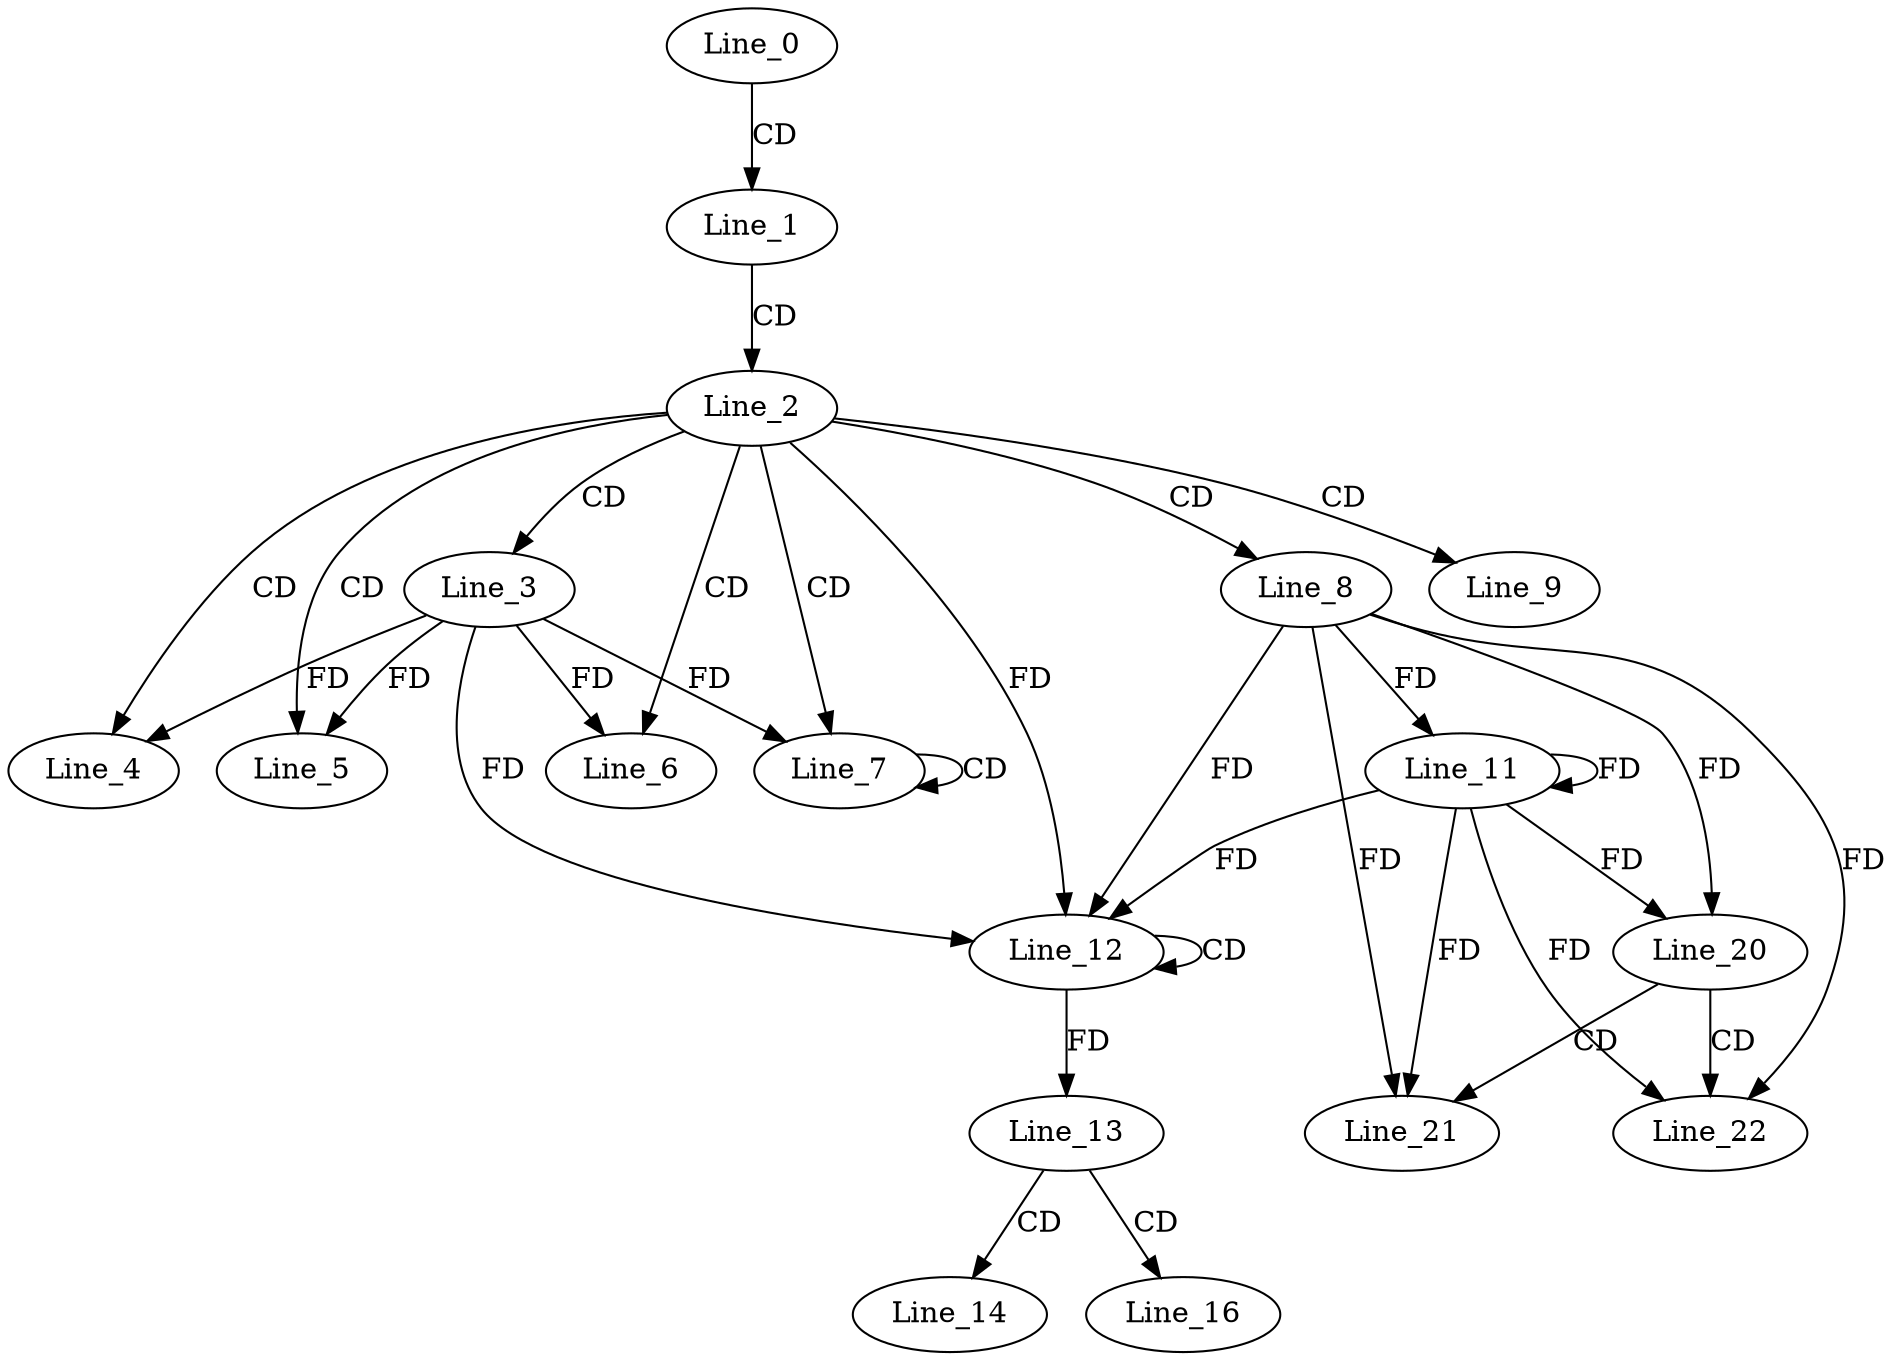 digraph G {
  Line_0;
  Line_1;
  Line_2;
  Line_3;
  Line_4;
  Line_5;
  Line_6;
  Line_7;
  Line_7;
  Line_8;
  Line_9;
  Line_11;
  Line_12;
  Line_12;
  Line_13;
  Line_14;
  Line_16;
  Line_20;
  Line_21;
  Line_22;
  Line_0 -> Line_1 [ label="CD" ];
  Line_1 -> Line_2 [ label="CD" ];
  Line_2 -> Line_3 [ label="CD" ];
  Line_2 -> Line_4 [ label="CD" ];
  Line_3 -> Line_4 [ label="FD" ];
  Line_2 -> Line_5 [ label="CD" ];
  Line_3 -> Line_5 [ label="FD" ];
  Line_2 -> Line_6 [ label="CD" ];
  Line_3 -> Line_6 [ label="FD" ];
  Line_2 -> Line_7 [ label="CD" ];
  Line_7 -> Line_7 [ label="CD" ];
  Line_3 -> Line_7 [ label="FD" ];
  Line_2 -> Line_8 [ label="CD" ];
  Line_2 -> Line_9 [ label="CD" ];
  Line_8 -> Line_11 [ label="FD" ];
  Line_11 -> Line_11 [ label="FD" ];
  Line_12 -> Line_12 [ label="CD" ];
  Line_3 -> Line_12 [ label="FD" ];
  Line_2 -> Line_12 [ label="FD" ];
  Line_8 -> Line_12 [ label="FD" ];
  Line_11 -> Line_12 [ label="FD" ];
  Line_12 -> Line_13 [ label="FD" ];
  Line_13 -> Line_14 [ label="CD" ];
  Line_13 -> Line_16 [ label="CD" ];
  Line_8 -> Line_20 [ label="FD" ];
  Line_11 -> Line_20 [ label="FD" ];
  Line_20 -> Line_21 [ label="CD" ];
  Line_8 -> Line_21 [ label="FD" ];
  Line_11 -> Line_21 [ label="FD" ];
  Line_20 -> Line_22 [ label="CD" ];
  Line_8 -> Line_22 [ label="FD" ];
  Line_11 -> Line_22 [ label="FD" ];
}
